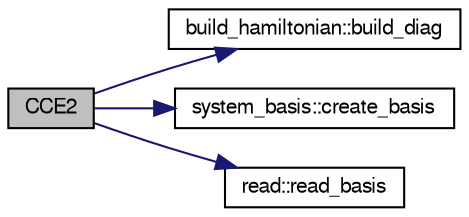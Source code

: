 digraph G
{
  edge [fontname="FreeSans",fontsize="10",labelfontname="FreeSans",labelfontsize="10"];
  node [fontname="FreeSans",fontsize="10",shape=record];
  rankdir=LR;
  Node1 [label="CCE2",height=0.2,width=0.4,color="black", fillcolor="grey75", style="filled" fontcolor="black"];
  Node1 -> Node2 [color="midnightblue",fontsize="10",style="solid"];
  Node2 [label="build_hamiltonian::build_diag",height=0.2,width=0.4,color="black", fillcolor="white", style="filled",URL="$namespacebuild__hamiltonian.html#ab5ac348f3684c47ce811a87c9c33acf7",tooltip="Computes the diagonal part of the free Hamiltonian."];
  Node1 -> Node3 [color="midnightblue",fontsize="10",style="solid"];
  Node3 [label="system_basis::create_basis",height=0.2,width=0.4,color="black", fillcolor="white", style="filled",URL="$namespacesystem__basis.html#a12b502e29bd15e35c91dd08f836f4e20",tooltip="Creates the vector basis."];
  Node1 -> Node4 [color="midnightblue",fontsize="10",style="solid"];
  Node4 [label="read::read_basis",height=0.2,width=0.4,color="black", fillcolor="white", style="filled",URL="$namespaceread.html#ad2d1fbc89fe20fbc19d9e322f246bb82",tooltip="Reads input file basis.inp."];
}
